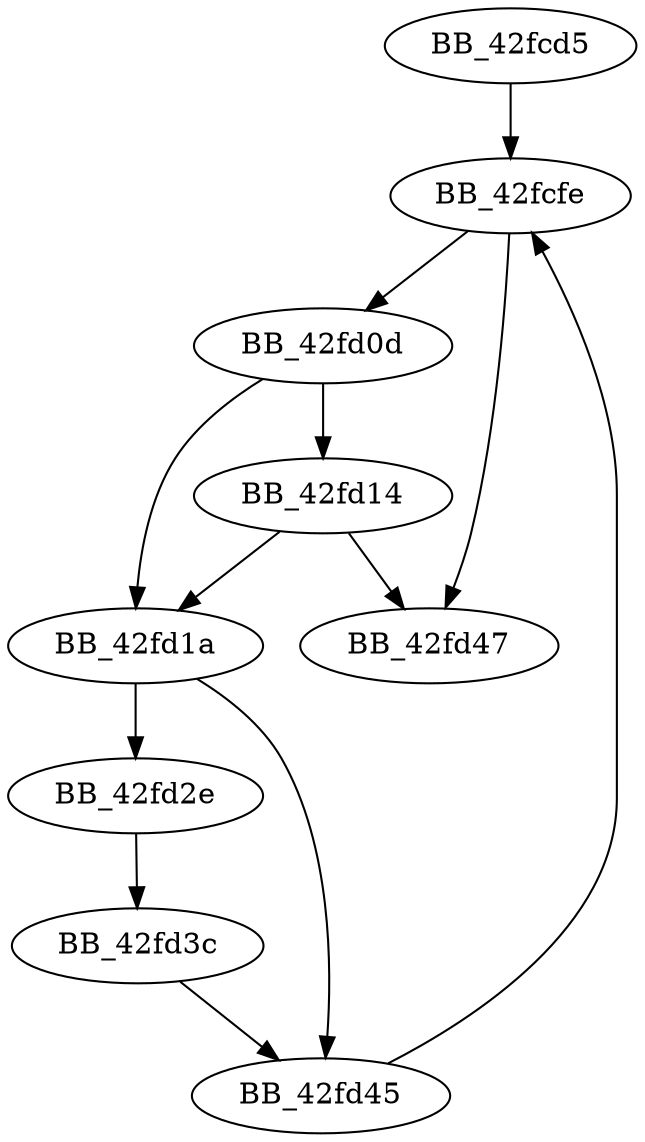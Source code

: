 DiGraph __local_unwind2{
BB_42fcd5->BB_42fcfe
BB_42fcfe->BB_42fd0d
BB_42fcfe->BB_42fd47
BB_42fd0d->BB_42fd14
BB_42fd0d->BB_42fd1a
BB_42fd14->BB_42fd1a
BB_42fd14->BB_42fd47
BB_42fd1a->BB_42fd2e
BB_42fd1a->BB_42fd45
BB_42fd2e->BB_42fd3c
BB_42fd3c->BB_42fd45
BB_42fd45->BB_42fcfe
}
